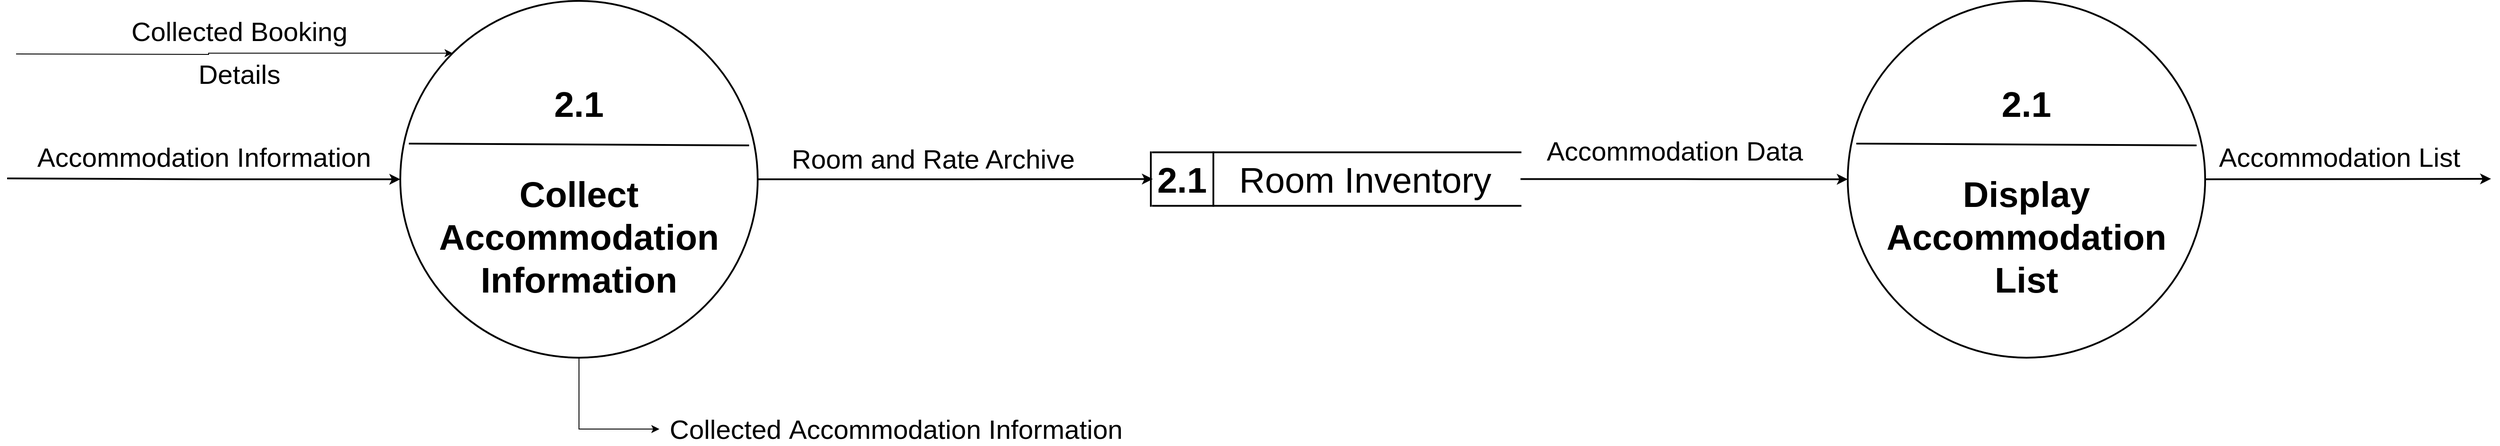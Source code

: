 <mxfile version="28.0.7">
  <diagram name="Page-1" id="M09gZJEylp6OCQNrpg6R">
    <mxGraphModel dx="2663" dy="1666" grid="1" gridSize="10" guides="1" tooltips="1" connect="1" arrows="1" fold="1" page="1" pageScale="1" pageWidth="1400" pageHeight="850" math="0" shadow="0">
      <root>
        <mxCell id="0" />
        <mxCell id="1" parent="0" />
        <mxCell id="LopVDnUaFD7QRKL_kpaw-5" style="edgeStyle=orthogonalEdgeStyle;rounded=0;orthogonalLoop=1;jettySize=auto;html=1;exitX=0;exitY=0.5;exitDx=0;exitDy=0;endArrow=none;endFill=0;startArrow=classic;startFill=1;strokeWidth=2;" parent="1" source="LopVDnUaFD7QRKL_kpaw-1" edge="1">
          <mxGeometry relative="1" as="geometry">
            <mxPoint x="60" y="424" as="targetPoint" />
          </mxGeometry>
        </mxCell>
        <mxCell id="LopVDnUaFD7QRKL_kpaw-10" style="edgeStyle=orthogonalEdgeStyle;rounded=0;orthogonalLoop=1;jettySize=auto;html=1;entryX=0.5;entryY=1;entryDx=0;entryDy=0;strokeWidth=2;exitX=1;exitY=0.5;exitDx=0;exitDy=0;" parent="1" source="LopVDnUaFD7QRKL_kpaw-1" target="LopVDnUaFD7QRKL_kpaw-8" edge="1">
          <mxGeometry relative="1" as="geometry">
            <mxPoint x="950" y="450" as="sourcePoint" />
            <Array as="points">
              <mxPoint x="1132" y="425" />
            </Array>
          </mxGeometry>
        </mxCell>
        <mxCell id="F72U7ZUNtzOS8Cb0GlgM-6" style="edgeStyle=orthogonalEdgeStyle;rounded=0;orthogonalLoop=1;jettySize=auto;html=1;exitX=0.5;exitY=1;exitDx=0;exitDy=0;entryX=0;entryY=0.5;entryDx=0;entryDy=0;" edge="1" parent="1" source="LopVDnUaFD7QRKL_kpaw-1" target="F72U7ZUNtzOS8Cb0GlgM-5">
          <mxGeometry relative="1" as="geometry" />
        </mxCell>
        <mxCell id="F72U7ZUNtzOS8Cb0GlgM-7" style="edgeStyle=orthogonalEdgeStyle;rounded=0;orthogonalLoop=1;jettySize=auto;html=1;exitX=0;exitY=0;exitDx=0;exitDy=0;endArrow=none;endFill=0;startArrow=classic;startFill=1;" edge="1" parent="1" source="LopVDnUaFD7QRKL_kpaw-1">
          <mxGeometry relative="1" as="geometry">
            <mxPoint x="70" y="284.5" as="targetPoint" />
          </mxGeometry>
        </mxCell>
        <mxCell id="LopVDnUaFD7QRKL_kpaw-1" value="" style="ellipse;whiteSpace=wrap;html=1;aspect=fixed;strokeWidth=2;" parent="1" vertex="1">
          <mxGeometry x="500" y="225" width="400" height="400" as="geometry" />
        </mxCell>
        <mxCell id="LopVDnUaFD7QRKL_kpaw-2" value="" style="endArrow=none;html=1;rounded=0;exitX=0.024;exitY=0.4;exitDx=0;exitDy=0;exitPerimeter=0;entryX=0.976;entryY=0.405;entryDx=0;entryDy=0;entryPerimeter=0;strokeWidth=2;" parent="1" source="LopVDnUaFD7QRKL_kpaw-1" target="LopVDnUaFD7QRKL_kpaw-1" edge="1">
          <mxGeometry width="50" height="50" relative="1" as="geometry">
            <mxPoint x="530" y="393" as="sourcePoint" />
            <mxPoint x="890" y="393" as="targetPoint" />
          </mxGeometry>
        </mxCell>
        <mxCell id="LopVDnUaFD7QRKL_kpaw-3" value="&lt;b&gt;&lt;font&gt;2.1&lt;/font&gt;&lt;/b&gt;" style="text;html=1;align=center;verticalAlign=middle;whiteSpace=wrap;rounded=0;fontSize=40;strokeWidth=2;" parent="1" vertex="1">
          <mxGeometry x="670" y="325" width="60" height="30" as="geometry" />
        </mxCell>
        <mxCell id="LopVDnUaFD7QRKL_kpaw-4" value="&lt;b&gt;&lt;font&gt;Collect Accommodation Information&lt;/font&gt;&lt;/b&gt;" style="text;html=1;align=center;verticalAlign=middle;whiteSpace=wrap;rounded=0;strokeWidth=2;fontSize=40;" parent="1" vertex="1">
          <mxGeometry x="600" y="409" width="200" height="160" as="geometry" />
        </mxCell>
        <mxCell id="LopVDnUaFD7QRKL_kpaw-6" value="&lt;font style=&quot;font-size: 30px;&quot;&gt;Accommodation Information&lt;/font&gt;" style="edgeLabel;html=1;align=center;verticalAlign=middle;resizable=0;points=[];" parent="1" vertex="1" connectable="0">
          <mxGeometry x="280" y="400" as="geometry" />
        </mxCell>
        <mxCell id="LopVDnUaFD7QRKL_kpaw-7" value="&lt;font style=&quot;font-size: 40px;&quot;&gt;2.1&lt;/font&gt;" style="shape=partialRectangle;whiteSpace=wrap;html=1;top=0;bottom=0;fillColor=none;fontStyle=1;strokeWidth=2;" parent="1" vertex="1">
          <mxGeometry x="1340" y="394.75" width="70" height="60" as="geometry" />
        </mxCell>
        <mxCell id="LopVDnUaFD7QRKL_kpaw-20" style="edgeStyle=orthogonalEdgeStyle;rounded=0;orthogonalLoop=1;jettySize=auto;html=1;exitX=0.5;exitY=0;exitDx=0;exitDy=0;entryX=0;entryY=0.5;entryDx=0;entryDy=0;strokeWidth=2;" parent="1" source="LopVDnUaFD7QRKL_kpaw-8" target="LopVDnUaFD7QRKL_kpaw-11" edge="1">
          <mxGeometry relative="1" as="geometry" />
        </mxCell>
        <mxCell id="LopVDnUaFD7QRKL_kpaw-8" value="" style="shape=partialRectangle;whiteSpace=wrap;html=1;top=0;bottom=0;fillColor=none;rotation=90;fontStyle=1;strokeWidth=2;" parent="1" vertex="1">
          <mxGeometry x="1518" y="219" width="60" height="411.5" as="geometry" />
        </mxCell>
        <mxCell id="LopVDnUaFD7QRKL_kpaw-9" value="&lt;font style=&quot;font-size: 40px;&quot;&gt;Room Inventory&lt;/font&gt;" style="text;html=1;align=center;verticalAlign=middle;whiteSpace=wrap;rounded=0;strokeWidth=2;" parent="1" vertex="1">
          <mxGeometry x="1390" y="410" width="380" height="30" as="geometry" />
        </mxCell>
        <mxCell id="LopVDnUaFD7QRKL_kpaw-18" style="edgeStyle=orthogonalEdgeStyle;rounded=0;orthogonalLoop=1;jettySize=auto;html=1;exitX=1;exitY=0.5;exitDx=0;exitDy=0;strokeWidth=2;" parent="1" source="LopVDnUaFD7QRKL_kpaw-11" edge="1">
          <mxGeometry relative="1" as="geometry">
            <mxPoint x="2840.0" y="424.538" as="targetPoint" />
          </mxGeometry>
        </mxCell>
        <mxCell id="LopVDnUaFD7QRKL_kpaw-11" value="" style="ellipse;whiteSpace=wrap;html=1;aspect=fixed;strokeWidth=2;" parent="1" vertex="1">
          <mxGeometry x="2120" y="225" width="400" height="400" as="geometry" />
        </mxCell>
        <mxCell id="LopVDnUaFD7QRKL_kpaw-12" value="" style="endArrow=none;html=1;rounded=0;exitX=0.024;exitY=0.4;exitDx=0;exitDy=0;exitPerimeter=0;entryX=0.976;entryY=0.405;entryDx=0;entryDy=0;entryPerimeter=0;strokeWidth=2;" parent="1" source="LopVDnUaFD7QRKL_kpaw-11" target="LopVDnUaFD7QRKL_kpaw-11" edge="1">
          <mxGeometry width="50" height="50" relative="1" as="geometry">
            <mxPoint x="2150" y="393" as="sourcePoint" />
            <mxPoint x="2510" y="393" as="targetPoint" />
          </mxGeometry>
        </mxCell>
        <mxCell id="LopVDnUaFD7QRKL_kpaw-13" value="&lt;b&gt;&lt;font&gt;2.1&lt;/font&gt;&lt;/b&gt;" style="text;html=1;align=center;verticalAlign=middle;whiteSpace=wrap;rounded=0;fontSize=40;strokeWidth=2;" parent="1" vertex="1">
          <mxGeometry x="2290" y="325" width="60" height="30" as="geometry" />
        </mxCell>
        <mxCell id="LopVDnUaFD7QRKL_kpaw-14" value="&lt;b&gt;&lt;font&gt;Display Accommodation List&lt;/font&gt;&lt;/b&gt;" style="text;html=1;align=center;verticalAlign=middle;whiteSpace=wrap;rounded=0;strokeWidth=2;fontSize=40;" parent="1" vertex="1">
          <mxGeometry x="2220" y="409" width="200" height="160" as="geometry" />
        </mxCell>
        <mxCell id="LopVDnUaFD7QRKL_kpaw-16" value="&lt;span style=&quot;font-size: 30px;&quot;&gt;Room and Rate Archive&lt;/span&gt;" style="edgeLabel;html=1;align=center;verticalAlign=middle;resizable=0;points=[];" parent="1" vertex="1" connectable="0">
          <mxGeometry x="1100" y="390" as="geometry">
            <mxPoint x="-4" y="12" as="offset" />
          </mxGeometry>
        </mxCell>
        <mxCell id="LopVDnUaFD7QRKL_kpaw-19" value="&lt;font style=&quot;font-size: 30px;&quot;&gt;Accommodation List&lt;/font&gt;" style="edgeLabel;html=1;align=center;verticalAlign=middle;resizable=0;points=[];" parent="1" vertex="1" connectable="0">
          <mxGeometry x="2670" y="400" as="geometry" />
        </mxCell>
        <mxCell id="LopVDnUaFD7QRKL_kpaw-21" value="&lt;span style=&quot;font-size: 30px;&quot;&gt;Accommodation Data&lt;/span&gt;" style="edgeLabel;html=1;align=center;verticalAlign=middle;resizable=0;points=[];" parent="1" vertex="1" connectable="0">
          <mxGeometry x="1930" y="380.25" as="geometry">
            <mxPoint x="-4" y="12" as="offset" />
          </mxGeometry>
        </mxCell>
        <mxCell id="F72U7ZUNtzOS8Cb0GlgM-5" value="&lt;font style=&quot;text-wrap-mode: nowrap; font-size: 30px;&quot;&gt;Collected&amp;nbsp;&lt;/font&gt;&lt;span style=&quot;background-color: rgb(255, 255, 255); color: light-dark(rgb(0, 0, 0), rgb(255, 255, 255)); font-size: 30px; text-wrap-mode: nowrap;&quot;&gt;Accommodation Information&lt;/span&gt;" style="text;html=1;align=center;verticalAlign=middle;whiteSpace=wrap;rounded=0;" vertex="1" parent="1">
          <mxGeometry x="790" y="690" width="530" height="30" as="geometry" />
        </mxCell>
        <mxCell id="F72U7ZUNtzOS8Cb0GlgM-8" value="&lt;font style=&quot;font-size: 30px;&quot;&gt;&lt;span style=&quot;text-wrap-mode: nowrap; background-color: rgb(255, 255, 255);&quot;&gt;Collected&amp;nbsp;&lt;/span&gt;&lt;span style=&quot;background-color: light-dark(rgb(255, 255, 255), rgb(18, 18, 18)); text-wrap-mode: nowrap; color: light-dark(rgb(0, 0, 0), rgb(255, 255, 255));&quot;&gt;Booking Details&lt;/span&gt;&lt;/font&gt;" style="text;whiteSpace=wrap;html=1;align=center;fontSize=40;" vertex="1" parent="1">
          <mxGeometry x="170" y="225" width="300" height="50" as="geometry" />
        </mxCell>
      </root>
    </mxGraphModel>
  </diagram>
</mxfile>
